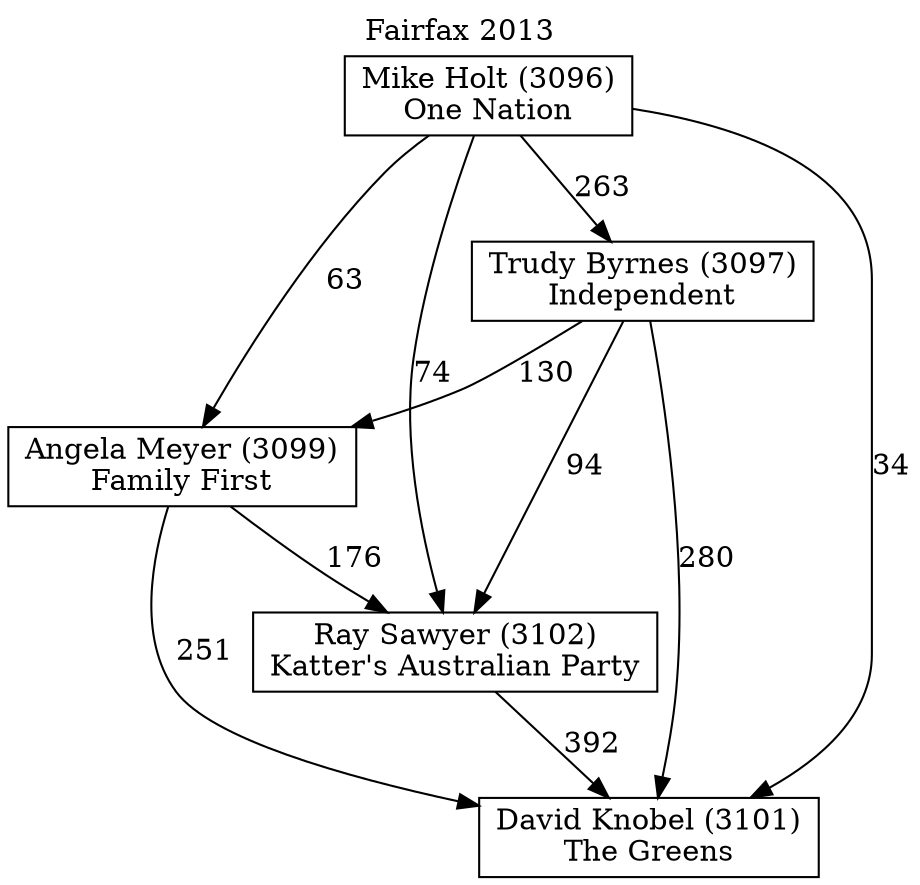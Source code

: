 // House preference flow
digraph "David Knobel (3101)_Fairfax_2013" {
	graph [label="Fairfax 2013" labelloc=t mclimit=10]
	node [shape=box]
	"Angela Meyer (3099)" [label="Angela Meyer (3099)
Family First"]
	"David Knobel (3101)" [label="David Knobel (3101)
The Greens"]
	"Mike Holt (3096)" [label="Mike Holt (3096)
One Nation"]
	"Ray Sawyer (3102)" [label="Ray Sawyer (3102)
Katter's Australian Party"]
	"Trudy Byrnes (3097)" [label="Trudy Byrnes (3097)
Independent"]
	"Angela Meyer (3099)" -> "David Knobel (3101)" [label=251]
	"Angela Meyer (3099)" -> "Ray Sawyer (3102)" [label=176]
	"Mike Holt (3096)" -> "Angela Meyer (3099)" [label=63]
	"Mike Holt (3096)" -> "David Knobel (3101)" [label=34]
	"Mike Holt (3096)" -> "Ray Sawyer (3102)" [label=74]
	"Mike Holt (3096)" -> "Trudy Byrnes (3097)" [label=263]
	"Ray Sawyer (3102)" -> "David Knobel (3101)" [label=392]
	"Trudy Byrnes (3097)" -> "Angela Meyer (3099)" [label=130]
	"Trudy Byrnes (3097)" -> "David Knobel (3101)" [label=280]
	"Trudy Byrnes (3097)" -> "Ray Sawyer (3102)" [label=94]
}
